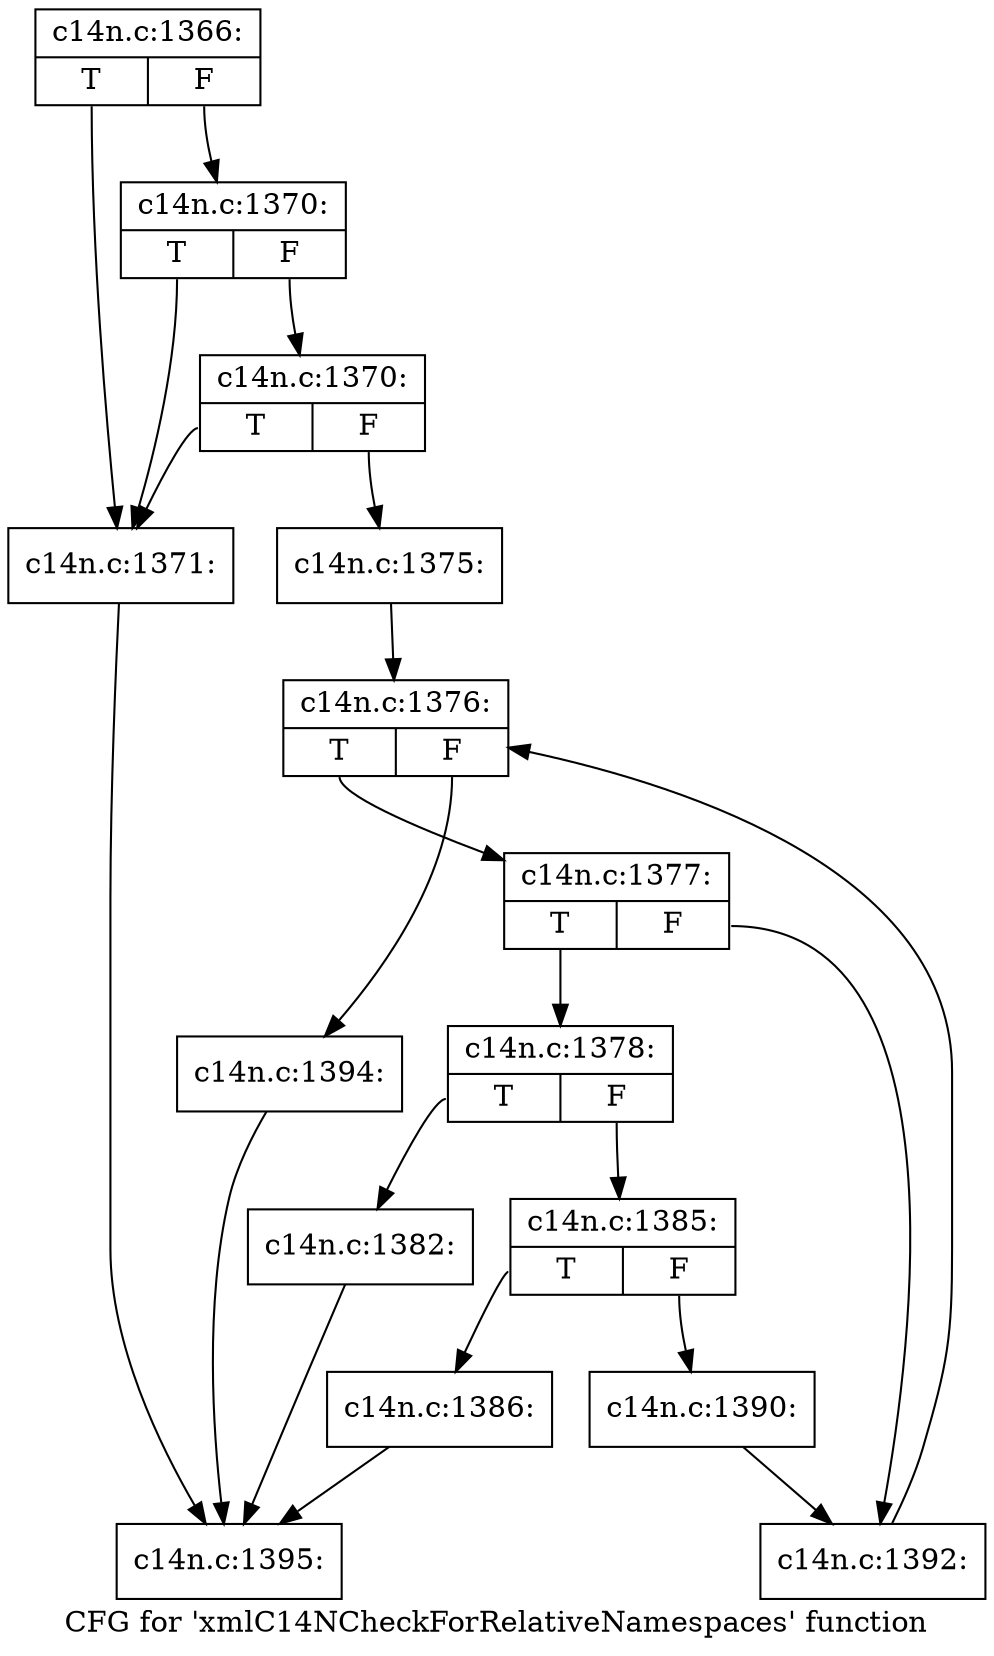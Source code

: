 digraph "CFG for 'xmlC14NCheckForRelativeNamespaces' function" {
	label="CFG for 'xmlC14NCheckForRelativeNamespaces' function";

	Node0x55fe83be8340 [shape=record,label="{c14n.c:1366:|{<s0>T|<s1>F}}"];
	Node0x55fe83be8340:s0 -> Node0x55fe83be8f80;
	Node0x55fe83be8340:s1 -> Node0x55fe83be90a0;
	Node0x55fe83be90a0 [shape=record,label="{c14n.c:1370:|{<s0>T|<s1>F}}"];
	Node0x55fe83be90a0:s0 -> Node0x55fe83be8f80;
	Node0x55fe83be90a0:s1 -> Node0x55fe83be9020;
	Node0x55fe83be9020 [shape=record,label="{c14n.c:1370:|{<s0>T|<s1>F}}"];
	Node0x55fe83be9020:s0 -> Node0x55fe83be8f80;
	Node0x55fe83be9020:s1 -> Node0x55fe83be8fd0;
	Node0x55fe83be8f80 [shape=record,label="{c14n.c:1371:}"];
	Node0x55fe83be8f80 -> Node0x55fe83be8390;
	Node0x55fe83be8fd0 [shape=record,label="{c14n.c:1375:}"];
	Node0x55fe83be8fd0 -> Node0x55fe83be9da0;
	Node0x55fe83be9da0 [shape=record,label="{c14n.c:1376:|{<s0>T|<s1>F}}"];
	Node0x55fe83be9da0:s0 -> Node0x55fe83bea1a0;
	Node0x55fe83be9da0:s1 -> Node0x55fe83be9fc0;
	Node0x55fe83bea1a0 [shape=record,label="{c14n.c:1377:|{<s0>T|<s1>F}}"];
	Node0x55fe83bea1a0:s0 -> Node0x55fe83bea350;
	Node0x55fe83bea1a0:s1 -> Node0x55fe83bea3a0;
	Node0x55fe83bea350 [shape=record,label="{c14n.c:1378:|{<s0>T|<s1>F}}"];
	Node0x55fe83bea350:s0 -> Node0x55fe83becbf0;
	Node0x55fe83bea350:s1 -> Node0x55fe83becc40;
	Node0x55fe83becbf0 [shape=record,label="{c14n.c:1382:}"];
	Node0x55fe83becbf0 -> Node0x55fe83be8390;
	Node0x55fe83becc40 [shape=record,label="{c14n.c:1385:|{<s0>T|<s1>F}}"];
	Node0x55fe83becc40:s0 -> Node0x55fe83bed990;
	Node0x55fe83becc40:s1 -> Node0x55fe83bed9e0;
	Node0x55fe83bed990 [shape=record,label="{c14n.c:1386:}"];
	Node0x55fe83bed990 -> Node0x55fe83be8390;
	Node0x55fe83bed9e0 [shape=record,label="{c14n.c:1390:}"];
	Node0x55fe83bed9e0 -> Node0x55fe83bea3a0;
	Node0x55fe83bea3a0 [shape=record,label="{c14n.c:1392:}"];
	Node0x55fe83bea3a0 -> Node0x55fe83be9da0;
	Node0x55fe83be9fc0 [shape=record,label="{c14n.c:1394:}"];
	Node0x55fe83be9fc0 -> Node0x55fe83be8390;
	Node0x55fe83be8390 [shape=record,label="{c14n.c:1395:}"];
}
